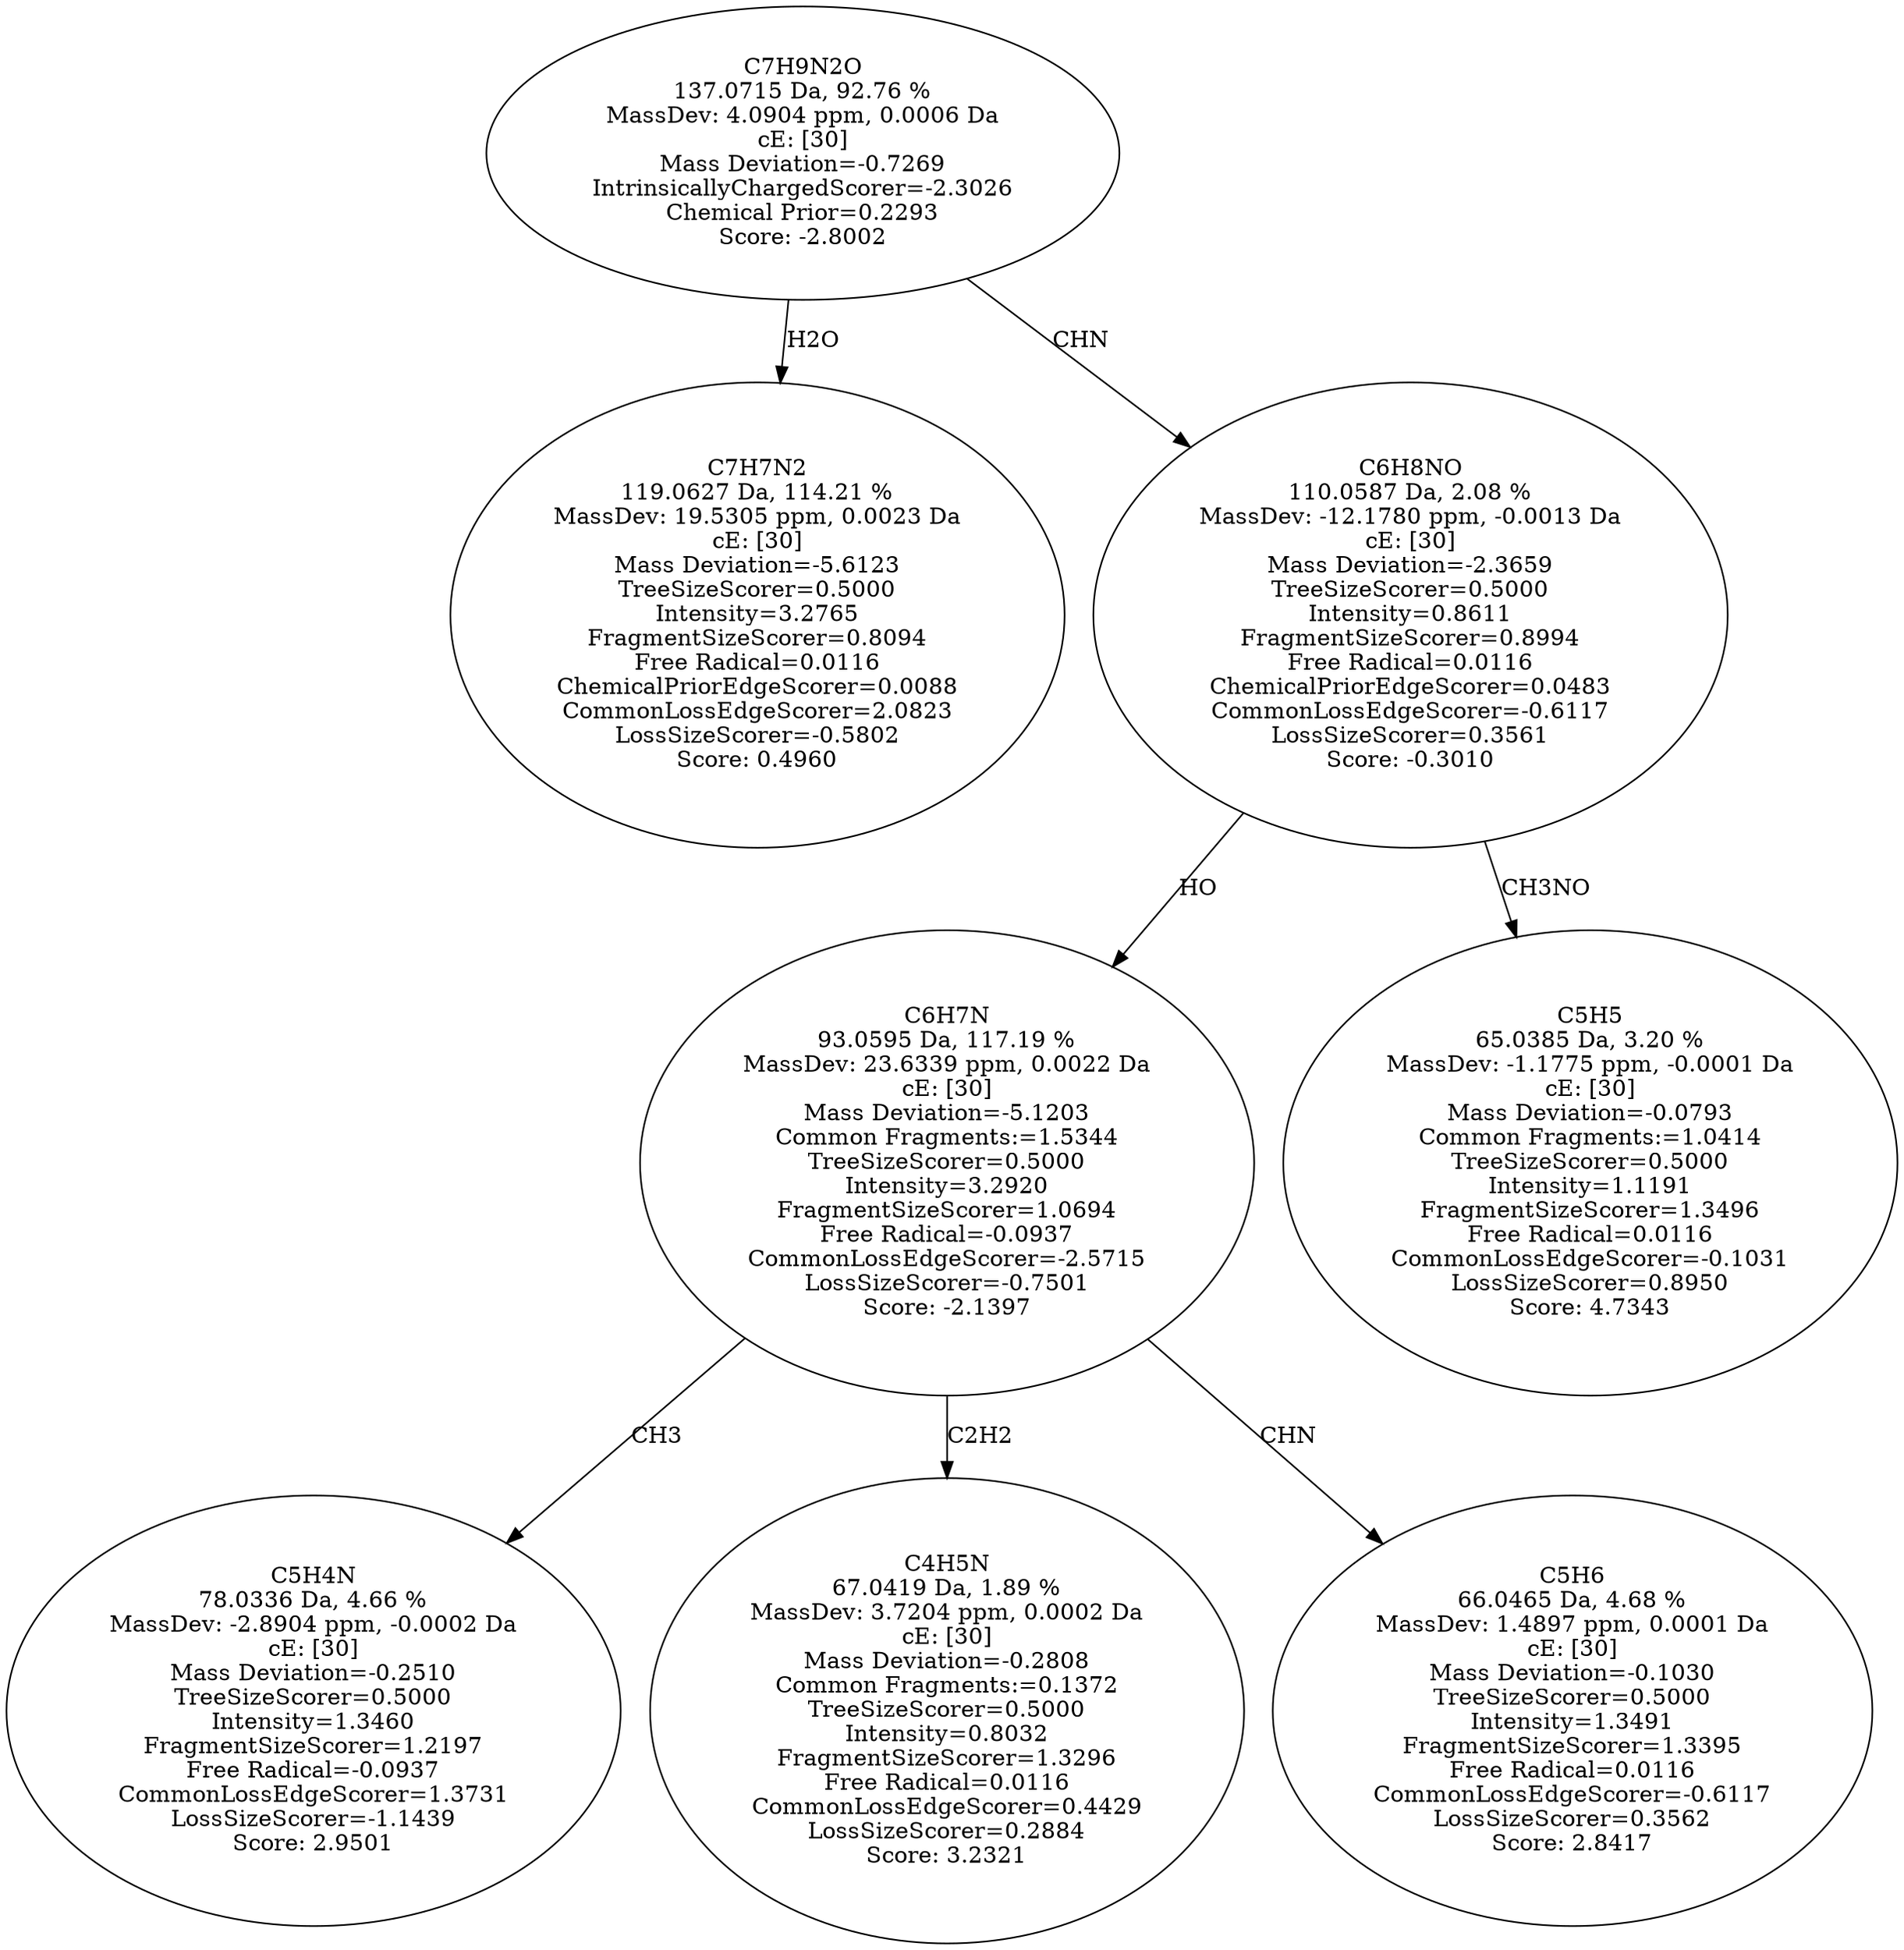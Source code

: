 strict digraph {
v1 [label="C7H7N2\n119.0627 Da, 114.21 %\nMassDev: 19.5305 ppm, 0.0023 Da\ncE: [30]\nMass Deviation=-5.6123\nTreeSizeScorer=0.5000\nIntensity=3.2765\nFragmentSizeScorer=0.8094\nFree Radical=0.0116\nChemicalPriorEdgeScorer=0.0088\nCommonLossEdgeScorer=2.0823\nLossSizeScorer=-0.5802\nScore: 0.4960"];
v2 [label="C5H4N\n78.0336 Da, 4.66 %\nMassDev: -2.8904 ppm, -0.0002 Da\ncE: [30]\nMass Deviation=-0.2510\nTreeSizeScorer=0.5000\nIntensity=1.3460\nFragmentSizeScorer=1.2197\nFree Radical=-0.0937\nCommonLossEdgeScorer=1.3731\nLossSizeScorer=-1.1439\nScore: 2.9501"];
v3 [label="C4H5N\n67.0419 Da, 1.89 %\nMassDev: 3.7204 ppm, 0.0002 Da\ncE: [30]\nMass Deviation=-0.2808\nCommon Fragments:=0.1372\nTreeSizeScorer=0.5000\nIntensity=0.8032\nFragmentSizeScorer=1.3296\nFree Radical=0.0116\nCommonLossEdgeScorer=0.4429\nLossSizeScorer=0.2884\nScore: 3.2321"];
v4 [label="C5H6\n66.0465 Da, 4.68 %\nMassDev: 1.4897 ppm, 0.0001 Da\ncE: [30]\nMass Deviation=-0.1030\nTreeSizeScorer=0.5000\nIntensity=1.3491\nFragmentSizeScorer=1.3395\nFree Radical=0.0116\nCommonLossEdgeScorer=-0.6117\nLossSizeScorer=0.3562\nScore: 2.8417"];
v5 [label="C6H7N\n93.0595 Da, 117.19 %\nMassDev: 23.6339 ppm, 0.0022 Da\ncE: [30]\nMass Deviation=-5.1203\nCommon Fragments:=1.5344\nTreeSizeScorer=0.5000\nIntensity=3.2920\nFragmentSizeScorer=1.0694\nFree Radical=-0.0937\nCommonLossEdgeScorer=-2.5715\nLossSizeScorer=-0.7501\nScore: -2.1397"];
v6 [label="C5H5\n65.0385 Da, 3.20 %\nMassDev: -1.1775 ppm, -0.0001 Da\ncE: [30]\nMass Deviation=-0.0793\nCommon Fragments:=1.0414\nTreeSizeScorer=0.5000\nIntensity=1.1191\nFragmentSizeScorer=1.3496\nFree Radical=0.0116\nCommonLossEdgeScorer=-0.1031\nLossSizeScorer=0.8950\nScore: 4.7343"];
v7 [label="C6H8NO\n110.0587 Da, 2.08 %\nMassDev: -12.1780 ppm, -0.0013 Da\ncE: [30]\nMass Deviation=-2.3659\nTreeSizeScorer=0.5000\nIntensity=0.8611\nFragmentSizeScorer=0.8994\nFree Radical=0.0116\nChemicalPriorEdgeScorer=0.0483\nCommonLossEdgeScorer=-0.6117\nLossSizeScorer=0.3561\nScore: -0.3010"];
v8 [label="C7H9N2O\n137.0715 Da, 92.76 %\nMassDev: 4.0904 ppm, 0.0006 Da\ncE: [30]\nMass Deviation=-0.7269\nIntrinsicallyChargedScorer=-2.3026\nChemical Prior=0.2293\nScore: -2.8002"];
v8 -> v1 [label="H2O"];
v5 -> v2 [label="CH3"];
v5 -> v3 [label="C2H2"];
v5 -> v4 [label="CHN"];
v7 -> v5 [label="HO"];
v7 -> v6 [label="CH3NO"];
v8 -> v7 [label="CHN"];
}